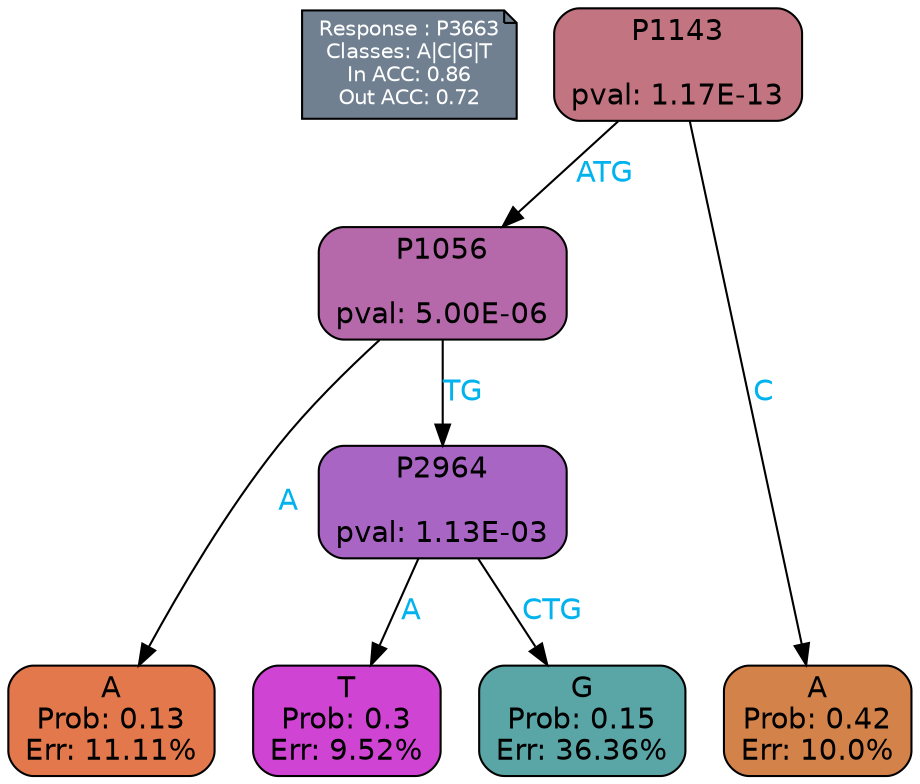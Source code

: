 digraph Tree {
node [shape=box, style="filled, rounded", color="black", fontname=helvetica] ;
graph [ranksep=equally, splines=polylines, bgcolor=transparent, dpi=600] ;
edge [fontname=helvetica] ;
LEGEND [label="Response : P3663
Classes: A|C|G|T
In ACC: 0.86
Out ACC: 0.72
",shape=note,align=left,style=filled,fillcolor="slategray",fontcolor="white",fontsize=10];1 [label="P1143

pval: 1.17E-13", fillcolor="#c27481"] ;
2 [label="P1056

pval: 5.00E-06", fillcolor="#b569aa"] ;
3 [label="A
Prob: 0.13
Err: 11.11%", fillcolor="#e3784c"] ;
4 [label="P2964

pval: 1.13E-03", fillcolor="#a865c4"] ;
5 [label="T
Prob: 0.3
Err: 9.52%", fillcolor="#d044d4"] ;
6 [label="G
Prob: 0.15
Err: 36.36%", fillcolor="#5aa5a6"] ;
7 [label="A
Prob: 0.42
Err: 10.0%", fillcolor="#d3834a"] ;
1 -> 2 [label="ATG",fontcolor=deepskyblue2] ;
1 -> 7 [label="C",fontcolor=deepskyblue2] ;
2 -> 3 [label="A",fontcolor=deepskyblue2] ;
2 -> 4 [label="TG",fontcolor=deepskyblue2] ;
4 -> 5 [label="A",fontcolor=deepskyblue2] ;
4 -> 6 [label="CTG",fontcolor=deepskyblue2] ;
{rank = same; 3;5;6;7;}{rank = same; LEGEND;1;}}
